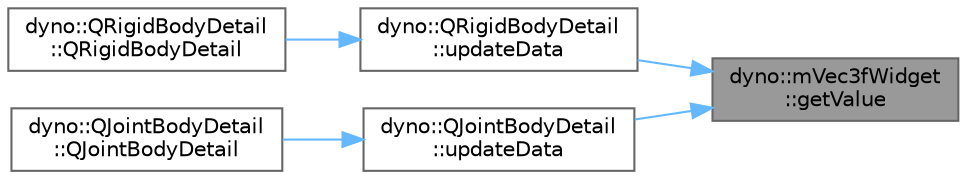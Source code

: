digraph "dyno::mVec3fWidget::getValue"
{
 // LATEX_PDF_SIZE
  bgcolor="transparent";
  edge [fontname=Helvetica,fontsize=10,labelfontname=Helvetica,labelfontsize=10];
  node [fontname=Helvetica,fontsize=10,shape=box,height=0.2,width=0.4];
  rankdir="RL";
  Node1 [id="Node000001",label="dyno::mVec3fWidget\l::getValue",height=0.2,width=0.4,color="gray40", fillcolor="grey60", style="filled", fontcolor="black",tooltip=" "];
  Node1 -> Node2 [id="edge1_Node000001_Node000002",dir="back",color="steelblue1",style="solid",tooltip=" "];
  Node2 [id="Node000002",label="dyno::QRigidBodyDetail\l::updateData",height=0.2,width=0.4,color="grey40", fillcolor="white", style="filled",URL="$classdyno_1_1_q_rigid_body_detail.html#a5099e364d94e6ef77c860880e232147f",tooltip="Updated when any element parameter is changed."];
  Node2 -> Node3 [id="edge2_Node000002_Node000003",dir="back",color="steelblue1",style="solid",tooltip=" "];
  Node3 [id="Node000003",label="dyno::QRigidBodyDetail\l::QRigidBodyDetail",height=0.2,width=0.4,color="grey40", fillcolor="white", style="filled",URL="$classdyno_1_1_q_rigid_body_detail.html#a00e697f5b9c1e26742ef9b93e050ef75",tooltip=" "];
  Node1 -> Node4 [id="edge3_Node000001_Node000004",dir="back",color="steelblue1",style="solid",tooltip=" "];
  Node4 [id="Node000004",label="dyno::QJointBodyDetail\l::updateData",height=0.2,width=0.4,color="grey40", fillcolor="white", style="filled",URL="$classdyno_1_1_q_joint_body_detail.html#a76930608331eb75fdc3534b6180eccb2",tooltip="Updated when any element parameter is changed."];
  Node4 -> Node5 [id="edge4_Node000004_Node000005",dir="back",color="steelblue1",style="solid",tooltip=" "];
  Node5 [id="Node000005",label="dyno::QJointBodyDetail\l::QJointBodyDetail",height=0.2,width=0.4,color="grey40", fillcolor="white", style="filled",URL="$classdyno_1_1_q_joint_body_detail.html#a65a067d1d7c4fba2e669c7ea46dec72d",tooltip=" "];
}
